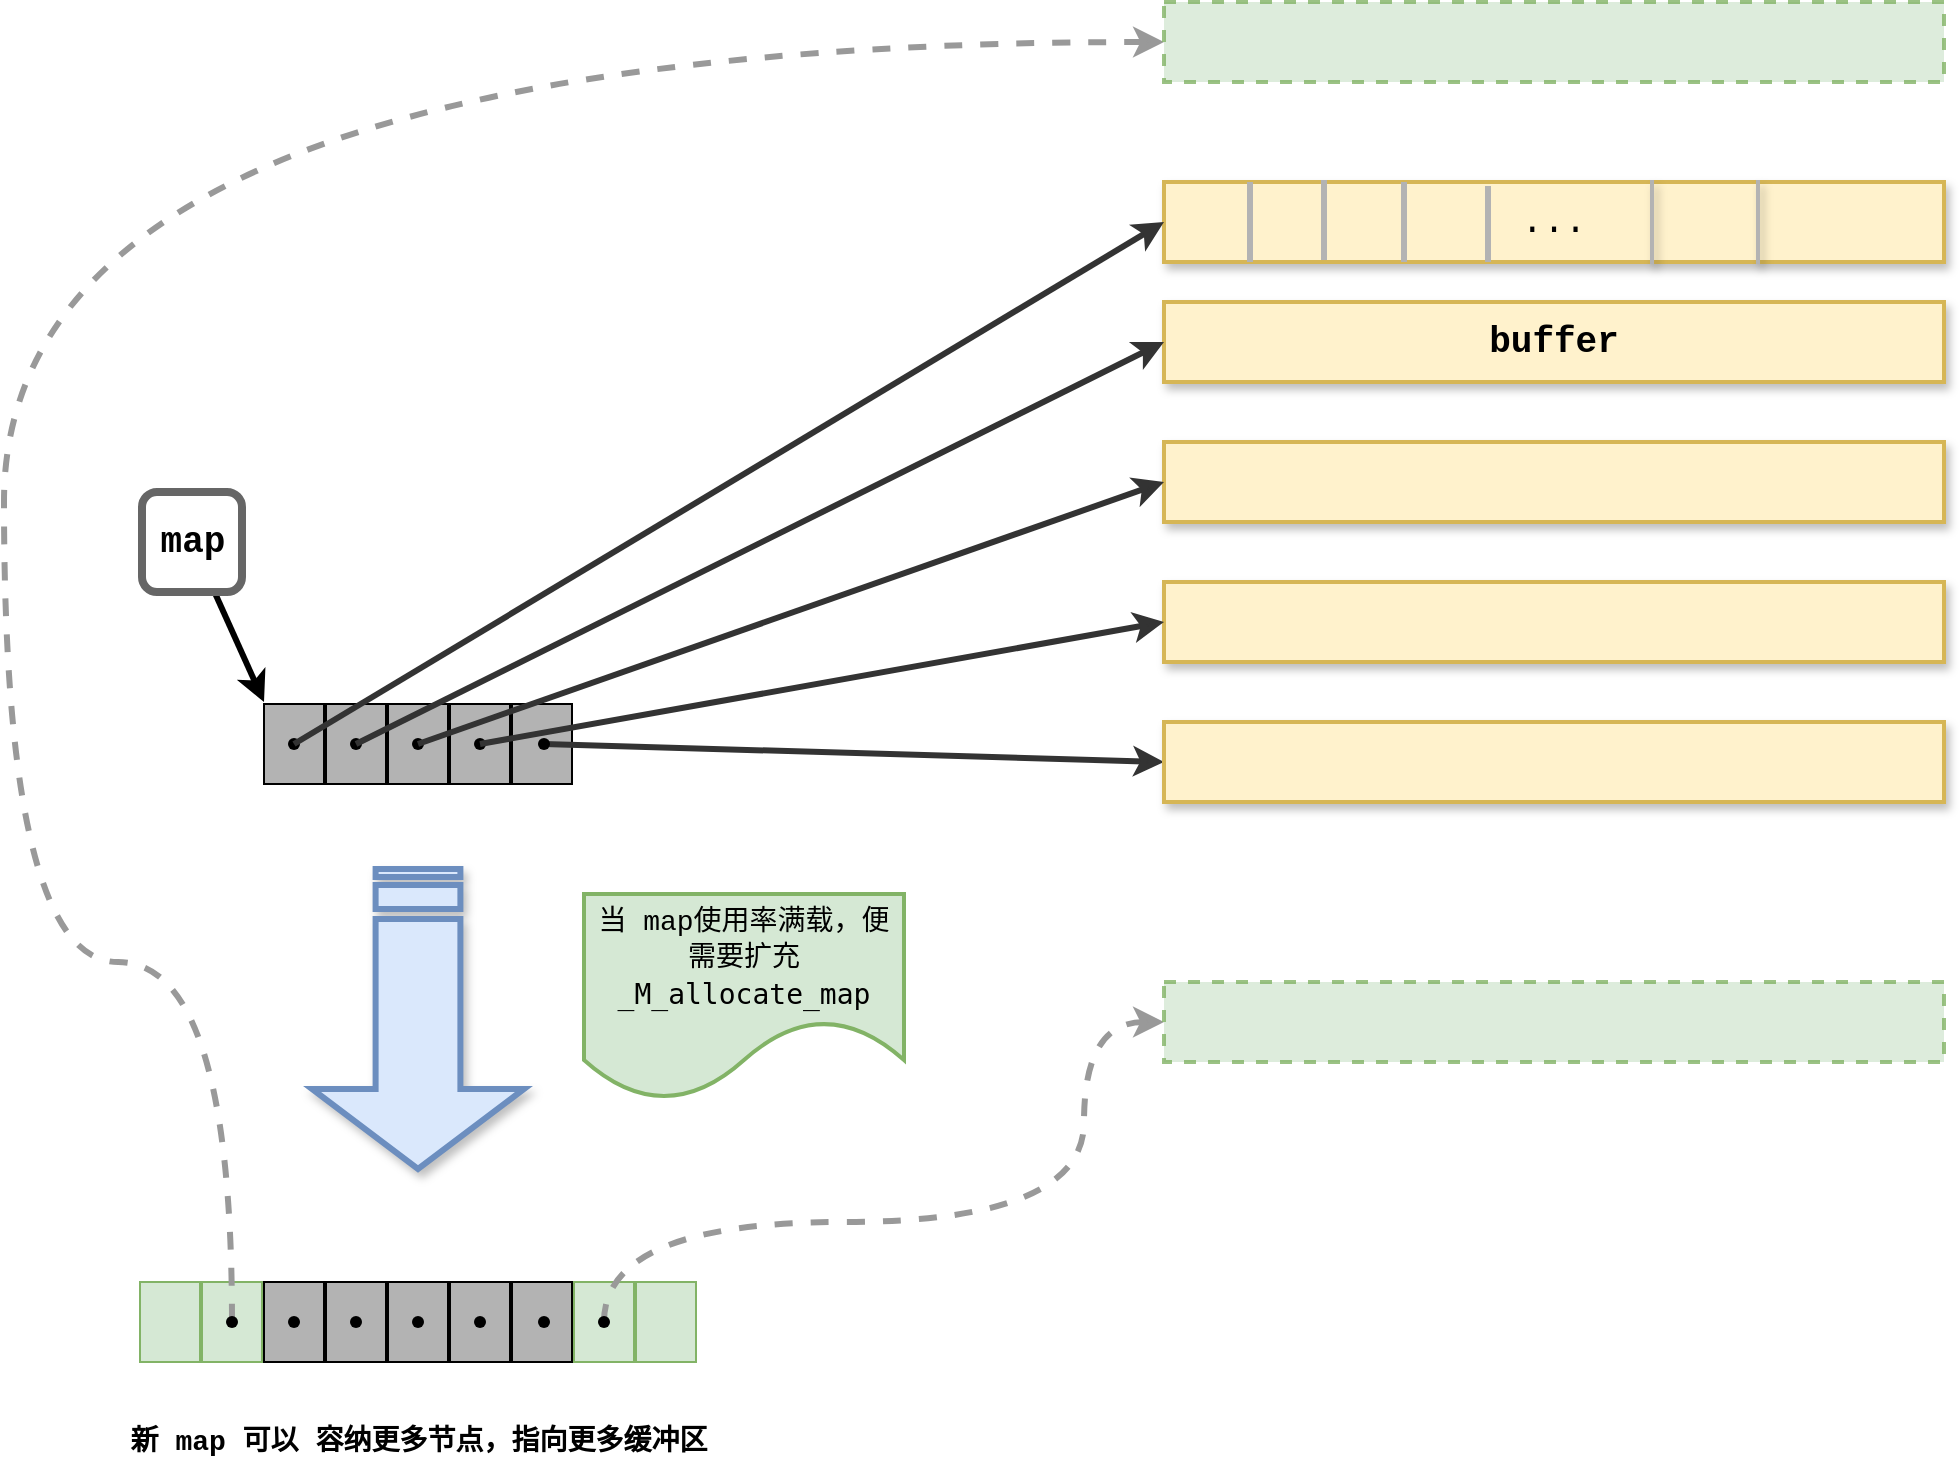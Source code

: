 <mxfile version="14.8.0" type="device"><diagram id="29K6t1o29U9dfSIRlV-H" name="第 1 页"><mxGraphModel dx="3062" dy="1523" grid="1" gridSize="10" guides="1" tooltips="1" connect="1" arrows="1" fold="1" page="1" pageScale="1" pageWidth="827" pageHeight="1169" math="0" shadow="0"><root><mxCell id="0"/><mxCell id="1" parent="0"/><mxCell id="rpM4dPozziQRS9JKogpu-34" value="" style="rounded=0;whiteSpace=wrap;html=1;comic=0;fillColor=#B3B3B3;gradientDirection=north;" parent="1" vertex="1"><mxGeometry x="80" y="971" width="30" height="40" as="geometry"/></mxCell><mxCell id="rpM4dPozziQRS9JKogpu-35" value="" style="shape=waypoint;sketch=0;fillStyle=solid;size=6;pointerEvents=1;points=[];resizable=0;rotatable=0;perimeter=centerPerimeter;snapToPoint=1;rounded=1;comic=0;fillColor=#B3B3B3;gradientDirection=north;" parent="1" vertex="1"><mxGeometry x="75" y="971" width="40" height="40" as="geometry"/></mxCell><mxCell id="rpM4dPozziQRS9JKogpu-36" value="" style="rounded=0;whiteSpace=wrap;html=1;comic=0;fillColor=#B3B3B3;gradientDirection=north;" parent="1" vertex="1"><mxGeometry x="111" y="971" width="30" height="40" as="geometry"/></mxCell><mxCell id="rpM4dPozziQRS9JKogpu-37" value="" style="shape=waypoint;sketch=0;fillStyle=solid;size=6;pointerEvents=1;points=[];resizable=0;rotatable=0;perimeter=centerPerimeter;snapToPoint=1;rounded=1;comic=0;fillColor=#B3B3B3;gradientDirection=north;" parent="1" vertex="1"><mxGeometry x="106" y="971" width="40" height="40" as="geometry"/></mxCell><mxCell id="rpM4dPozziQRS9JKogpu-38" value="" style="rounded=0;whiteSpace=wrap;html=1;comic=0;fillColor=#B3B3B3;gradientDirection=north;" parent="1" vertex="1"><mxGeometry x="142" y="971" width="30" height="40" as="geometry"/></mxCell><mxCell id="rpM4dPozziQRS9JKogpu-39" value="" style="shape=waypoint;sketch=0;fillStyle=solid;size=6;pointerEvents=1;points=[];resizable=0;rotatable=0;perimeter=centerPerimeter;snapToPoint=1;rounded=1;comic=0;fillColor=#B3B3B3;gradientDirection=north;" parent="1" vertex="1"><mxGeometry x="137" y="971" width="40" height="40" as="geometry"/></mxCell><mxCell id="rpM4dPozziQRS9JKogpu-40" value="" style="rounded=0;whiteSpace=wrap;html=1;comic=0;fillColor=#B3B3B3;gradientDirection=north;" parent="1" vertex="1"><mxGeometry x="173" y="971" width="30" height="40" as="geometry"/></mxCell><mxCell id="rpM4dPozziQRS9JKogpu-41" value="" style="shape=waypoint;sketch=0;fillStyle=solid;size=6;pointerEvents=1;points=[];resizable=0;rotatable=0;perimeter=centerPerimeter;snapToPoint=1;rounded=1;comic=0;fillColor=#B3B3B3;gradientDirection=north;" parent="1" vertex="1"><mxGeometry x="168" y="971" width="40" height="40" as="geometry"/></mxCell><mxCell id="rpM4dPozziQRS9JKogpu-42" value="" style="rounded=0;whiteSpace=wrap;html=1;comic=0;fillColor=#B3B3B3;gradientDirection=north;" parent="1" vertex="1"><mxGeometry x="204" y="971" width="30" height="40" as="geometry"/></mxCell><mxCell id="rpM4dPozziQRS9JKogpu-54" style="rounded=0;orthogonalLoop=1;jettySize=auto;html=1;entryX=0;entryY=0.5;entryDx=0;entryDy=0;strokeColor=#333333;strokeWidth=3;" parent="1" source="rpM4dPozziQRS9JKogpu-43" target="rpM4dPozziQRS9JKogpu-53" edge="1"><mxGeometry relative="1" as="geometry"/></mxCell><mxCell id="rpM4dPozziQRS9JKogpu-43" value="" style="shape=waypoint;sketch=0;fillStyle=solid;size=6;pointerEvents=1;points=[];resizable=0;rotatable=0;perimeter=centerPerimeter;snapToPoint=1;rounded=1;comic=0;fillColor=#B3B3B3;gradientDirection=north;" parent="1" vertex="1"><mxGeometry x="200" y="971" width="40" height="40" as="geometry"/></mxCell><mxCell id="rpM4dPozziQRS9JKogpu-45" value="&lt;b&gt;&lt;font face=&quot;Courier New&quot; style=&quot;font-size: 18px&quot;&gt;buffer&lt;/font&gt;&lt;/b&gt;" style="rounded=0;whiteSpace=wrap;html=1;comic=0;strokeWidth=2;fillColor=#fff2cc;strokeColor=#d6b656;shadow=1;" parent="1" vertex="1"><mxGeometry x="530" y="770" width="390" height="40" as="geometry"/></mxCell><mxCell id="rpM4dPozziQRS9JKogpu-49" value="" style="rounded=0;whiteSpace=wrap;html=1;comic=0;strokeWidth=2;fillColor=#fff2cc;strokeColor=#d6b656;shadow=1;" parent="1" vertex="1"><mxGeometry x="530" y="910" width="390" height="40" as="geometry"/></mxCell><mxCell id="rpM4dPozziQRS9JKogpu-50" value="" style="rounded=0;whiteSpace=wrap;html=1;comic=0;strokeWidth=2;fillColor=#fff2cc;strokeColor=#d6b656;shadow=1;" parent="1" vertex="1"><mxGeometry x="530" y="840" width="390" height="40" as="geometry"/></mxCell><mxCell id="rpM4dPozziQRS9JKogpu-52" value="&lt;font face=&quot;Courier New&quot; style=&quot;font-size: 18px&quot;&gt;...&lt;/font&gt;" style="rounded=0;whiteSpace=wrap;html=1;comic=0;strokeWidth=2;fillColor=#fff2cc;strokeColor=#d6b656;shadow=1;" parent="1" vertex="1"><mxGeometry x="530" y="710" width="390" height="40" as="geometry"/></mxCell><mxCell id="rpM4dPozziQRS9JKogpu-53" value="" style="rounded=0;whiteSpace=wrap;html=1;comic=0;strokeWidth=2;fillColor=#fff2cc;strokeColor=#d6b656;shadow=1;" parent="1" vertex="1"><mxGeometry x="530" y="980" width="390" height="40" as="geometry"/></mxCell><mxCell id="rpM4dPozziQRS9JKogpu-56" style="edgeStyle=none;rounded=0;orthogonalLoop=1;jettySize=auto;html=1;entryX=0;entryY=0.5;entryDx=0;entryDy=0;strokeColor=#333333;strokeWidth=3;" parent="1" source="rpM4dPozziQRS9JKogpu-39" target="rpM4dPozziQRS9JKogpu-50" edge="1"><mxGeometry relative="1" as="geometry"/></mxCell><mxCell id="rpM4dPozziQRS9JKogpu-55" style="edgeStyle=none;rounded=0;orthogonalLoop=1;jettySize=auto;html=1;entryX=0;entryY=0.5;entryDx=0;entryDy=0;strokeColor=#333333;strokeWidth=3;" parent="1" source="rpM4dPozziQRS9JKogpu-41" target="rpM4dPozziQRS9JKogpu-49" edge="1"><mxGeometry relative="1" as="geometry"/></mxCell><mxCell id="rpM4dPozziQRS9JKogpu-57" style="edgeStyle=none;rounded=0;orthogonalLoop=1;jettySize=auto;html=1;entryX=0;entryY=0.5;entryDx=0;entryDy=0;strokeColor=#333333;strokeWidth=3;" parent="1" source="rpM4dPozziQRS9JKogpu-37" edge="1"><mxGeometry relative="1" as="geometry"><mxPoint x="530" y="790" as="targetPoint"/></mxGeometry></mxCell><mxCell id="rpM4dPozziQRS9JKogpu-58" style="edgeStyle=none;rounded=0;orthogonalLoop=1;jettySize=auto;html=1;entryX=0;entryY=0.5;entryDx=0;entryDy=0;strokeColor=#333333;strokeWidth=3;" parent="1" source="rpM4dPozziQRS9JKogpu-35" target="rpM4dPozziQRS9JKogpu-52" edge="1"><mxGeometry relative="1" as="geometry"/></mxCell><mxCell id="rpM4dPozziQRS9JKogpu-59" value="" style="endArrow=none;html=1;strokeWidth=3;strokeColor=#B3B3B3;" parent="1" edge="1"><mxGeometry width="50" height="50" relative="1" as="geometry"><mxPoint x="573" y="750" as="sourcePoint"/><mxPoint x="573" y="710" as="targetPoint"/></mxGeometry></mxCell><mxCell id="rpM4dPozziQRS9JKogpu-60" value="" style="endArrow=none;html=1;strokeWidth=3;strokeColor=#B3B3B3;" parent="1" edge="1"><mxGeometry width="50" height="50" relative="1" as="geometry"><mxPoint x="610" y="749" as="sourcePoint"/><mxPoint x="610" y="709" as="targetPoint"/></mxGeometry></mxCell><mxCell id="rpM4dPozziQRS9JKogpu-61" value="" style="endArrow=none;html=1;strokeWidth=3;strokeColor=#B3B3B3;" parent="1" edge="1"><mxGeometry width="50" height="50" relative="1" as="geometry"><mxPoint x="650" y="750" as="sourcePoint"/><mxPoint x="650" y="710" as="targetPoint"/></mxGeometry></mxCell><mxCell id="rpM4dPozziQRS9JKogpu-62" value="" style="endArrow=none;html=1;strokeWidth=3;strokeColor=#B3B3B3;" parent="1" edge="1"><mxGeometry width="50" height="50" relative="1" as="geometry"><mxPoint x="692" y="750" as="sourcePoint"/><mxPoint x="692" y="712" as="targetPoint"/></mxGeometry></mxCell><mxCell id="rpM4dPozziQRS9JKogpu-64" style="rounded=0;orthogonalLoop=1;jettySize=auto;html=1;strokeWidth=3;" parent="1" source="rpM4dPozziQRS9JKogpu-63" edge="1"><mxGeometry relative="1" as="geometry"><mxPoint x="80" y="970" as="targetPoint"/></mxGeometry></mxCell><mxCell id="rpM4dPozziQRS9JKogpu-63" value="&lt;font face=&quot;Courier New&quot; style=&quot;font-size: 18px&quot;&gt;&lt;b&gt;&lt;br&gt;map&lt;br&gt;&lt;br&gt;&lt;/b&gt;&lt;/font&gt;" style="text;html=1;align=center;verticalAlign=middle;resizable=0;points=[];autosize=1;rounded=1;strokeColor=#666666;strokeWidth=4;" parent="1" vertex="1"><mxGeometry x="19" y="865" width="50" height="50" as="geometry"/></mxCell><mxCell id="rpM4dPozziQRS9JKogpu-65" value="" style="html=1;shadow=1;dashed=0;align=center;verticalAlign=middle;shape=mxgraph.arrows2.stripedArrow;dy=0.6;dx=40;notch=25;rounded=1;comic=0;strokeWidth=3;fillColor=#dae8fc;rotation=90;strokeColor=#6c8ebf;" parent="1" vertex="1"><mxGeometry x="82" y="1075.5" width="150" height="106" as="geometry"/></mxCell><mxCell id="rpM4dPozziQRS9JKogpu-66" value="" style="shape=partialRectangle;whiteSpace=wrap;html=1;top=0;bottom=0;fillColor=none;rounded=1;shadow=1;comic=0;strokeWidth=2;strokeColor=#B3B3B3;" parent="1" vertex="1"><mxGeometry x="774" y="710" width="53" height="40" as="geometry"/></mxCell><mxCell id="rpM4dPozziQRS9JKogpu-69" value="&lt;p style=&quot;line-height: 150%&quot;&gt;&lt;font face=&quot;Courier New&quot; style=&quot;font-size: 14px&quot;&gt;当 map使用率满载，便需要扩充&lt;/font&gt;&lt;span style=&quot;font-family: &amp;#34;monaco&amp;#34; , &amp;#34;droid sans mono&amp;#34; , monospace , monospace , &amp;#34;droid sans fallback&amp;#34; ; font-size: 14px&quot;&gt;_M_allocate_map&lt;/span&gt;&lt;/p&gt;" style="shape=document;whiteSpace=wrap;html=1;boundedLbl=1;rounded=1;shadow=0;comic=0;strokeColor=#82b366;strokeWidth=2;fillColor=#d5e8d4;sketch=0;size=0.388;" parent="1" vertex="1"><mxGeometry x="240" y="1066" width="160" height="103" as="geometry"/></mxCell><mxCell id="rpM4dPozziQRS9JKogpu-70" value="" style="rounded=0;whiteSpace=wrap;html=1;comic=0;fillColor=#B3B3B3;gradientDirection=north;" parent="1" vertex="1"><mxGeometry x="80" y="1260" width="30" height="40" as="geometry"/></mxCell><mxCell id="rpM4dPozziQRS9JKogpu-71" value="" style="shape=waypoint;sketch=0;fillStyle=solid;size=6;pointerEvents=1;points=[];resizable=0;rotatable=0;perimeter=centerPerimeter;snapToPoint=1;rounded=1;comic=0;fillColor=#B3B3B3;gradientDirection=north;" parent="1" vertex="1"><mxGeometry x="75" y="1260" width="40" height="40" as="geometry"/></mxCell><mxCell id="rpM4dPozziQRS9JKogpu-72" value="" style="rounded=0;whiteSpace=wrap;html=1;comic=0;fillColor=#B3B3B3;gradientDirection=north;" parent="1" vertex="1"><mxGeometry x="111" y="1260" width="30" height="40" as="geometry"/></mxCell><mxCell id="rpM4dPozziQRS9JKogpu-73" value="" style="shape=waypoint;sketch=0;fillStyle=solid;size=6;pointerEvents=1;points=[];resizable=0;rotatable=0;perimeter=centerPerimeter;snapToPoint=1;rounded=1;comic=0;fillColor=#B3B3B3;gradientDirection=north;" parent="1" vertex="1"><mxGeometry x="106" y="1260" width="40" height="40" as="geometry"/></mxCell><mxCell id="rpM4dPozziQRS9JKogpu-74" value="" style="rounded=0;whiteSpace=wrap;html=1;comic=0;fillColor=#B3B3B3;gradientDirection=north;" parent="1" vertex="1"><mxGeometry x="142" y="1260" width="30" height="40" as="geometry"/></mxCell><mxCell id="rpM4dPozziQRS9JKogpu-75" value="" style="shape=waypoint;sketch=0;fillStyle=solid;size=6;pointerEvents=1;points=[];resizable=0;rotatable=0;perimeter=centerPerimeter;snapToPoint=1;rounded=1;comic=0;fillColor=#B3B3B3;gradientDirection=north;" parent="1" vertex="1"><mxGeometry x="137" y="1260" width="40" height="40" as="geometry"/></mxCell><mxCell id="rpM4dPozziQRS9JKogpu-76" value="" style="rounded=0;whiteSpace=wrap;html=1;comic=0;fillColor=#B3B3B3;gradientDirection=north;" parent="1" vertex="1"><mxGeometry x="173" y="1260" width="30" height="40" as="geometry"/></mxCell><mxCell id="rpM4dPozziQRS9JKogpu-77" value="" style="shape=waypoint;sketch=0;fillStyle=solid;size=6;pointerEvents=1;points=[];resizable=0;rotatable=0;perimeter=centerPerimeter;snapToPoint=1;rounded=1;comic=0;fillColor=#B3B3B3;gradientDirection=north;" parent="1" vertex="1"><mxGeometry x="168" y="1260" width="40" height="40" as="geometry"/></mxCell><mxCell id="rpM4dPozziQRS9JKogpu-78" value="" style="rounded=0;whiteSpace=wrap;html=1;comic=0;fillColor=#B3B3B3;gradientDirection=north;" parent="1" vertex="1"><mxGeometry x="204" y="1260" width="30" height="40" as="geometry"/></mxCell><mxCell id="rpM4dPozziQRS9JKogpu-79" value="" style="shape=waypoint;sketch=0;fillStyle=solid;size=6;pointerEvents=1;points=[];resizable=0;rotatable=0;perimeter=centerPerimeter;snapToPoint=1;rounded=1;comic=0;fillColor=#B3B3B3;gradientDirection=north;" parent="1" vertex="1"><mxGeometry x="200" y="1260" width="40" height="40" as="geometry"/></mxCell><mxCell id="rpM4dPozziQRS9JKogpu-80" value="" style="rounded=0;whiteSpace=wrap;html=1;comic=0;gradientDirection=north;fillColor=#d5e8d4;strokeColor=#82b366;" parent="1" vertex="1"><mxGeometry x="235" y="1260" width="30" height="40" as="geometry"/></mxCell><mxCell id="rpM4dPozziQRS9JKogpu-81" value="" style="rounded=0;whiteSpace=wrap;html=1;comic=0;gradientDirection=north;fillColor=#d5e8d4;strokeColor=#82b366;" parent="1" vertex="1"><mxGeometry x="266" y="1260" width="30" height="40" as="geometry"/></mxCell><mxCell id="rpM4dPozziQRS9JKogpu-82" value="" style="rounded=0;whiteSpace=wrap;html=1;comic=0;gradientDirection=north;fillColor=#d5e8d4;strokeColor=#82b366;" parent="1" vertex="1"><mxGeometry x="18" y="1260" width="30" height="40" as="geometry"/></mxCell><mxCell id="rpM4dPozziQRS9JKogpu-83" value="" style="rounded=0;whiteSpace=wrap;html=1;comic=0;gradientDirection=north;fillColor=#d5e8d4;strokeColor=#82b366;" parent="1" vertex="1"><mxGeometry x="49" y="1260" width="30" height="40" as="geometry"/></mxCell><mxCell id="rpM4dPozziQRS9JKogpu-89" style="edgeStyle=orthogonalEdgeStyle;rounded=0;orthogonalLoop=1;jettySize=auto;html=1;entryX=0;entryY=0.5;entryDx=0;entryDy=0;strokeWidth=3;curved=1;fillColor=#d5e8d4;dashed=1;strokeColor=#999999;" parent="1" source="rpM4dPozziQRS9JKogpu-84" target="rpM4dPozziQRS9JKogpu-86" edge="1"><mxGeometry relative="1" as="geometry"><Array as="points"><mxPoint x="250" y="1230"/><mxPoint x="490" y="1230"/><mxPoint x="490" y="1130"/></Array></mxGeometry></mxCell><mxCell id="rpM4dPozziQRS9JKogpu-84" value="" style="shape=waypoint;sketch=0;fillStyle=solid;size=6;pointerEvents=1;points=[];resizable=0;rotatable=0;perimeter=centerPerimeter;snapToPoint=1;rounded=1;comic=0;fillColor=#B3B3B3;gradientDirection=north;" parent="1" vertex="1"><mxGeometry x="230" y="1260" width="40" height="40" as="geometry"/></mxCell><mxCell id="rpM4dPozziQRS9JKogpu-90" style="edgeStyle=orthogonalEdgeStyle;rounded=0;orthogonalLoop=1;jettySize=auto;html=1;entryX=0;entryY=0.5;entryDx=0;entryDy=0;strokeWidth=3;curved=1;fillColor=#d5e8d4;dashed=1;strokeColor=#999999;" parent="1" source="rpM4dPozziQRS9JKogpu-85" target="rpM4dPozziQRS9JKogpu-88" edge="1"><mxGeometry relative="1" as="geometry"><Array as="points"><mxPoint x="64" y="1100"/><mxPoint x="-50" y="1100"/><mxPoint x="-50" y="640"/></Array></mxGeometry></mxCell><mxCell id="rpM4dPozziQRS9JKogpu-85" value="" style="shape=waypoint;sketch=0;fillStyle=solid;size=6;pointerEvents=1;points=[];resizable=0;rotatable=0;perimeter=centerPerimeter;snapToPoint=1;rounded=1;comic=0;fillColor=#B3B3B3;gradientDirection=north;" parent="1" vertex="1"><mxGeometry x="44" y="1260" width="40" height="40" as="geometry"/></mxCell><mxCell id="rpM4dPozziQRS9JKogpu-86" value="" style="rounded=0;whiteSpace=wrap;html=1;comic=0;strokeWidth=2;fillColor=#d5e8d4;strokeColor=#82b366;shadow=0;opacity=80;dashed=1;" parent="1" vertex="1"><mxGeometry x="530" y="1110" width="390" height="40" as="geometry"/></mxCell><mxCell id="rpM4dPozziQRS9JKogpu-88" value="" style="rounded=0;whiteSpace=wrap;html=1;comic=0;strokeWidth=2;fillColor=#d5e8d4;strokeColor=#82b366;shadow=0;opacity=80;dashed=1;" parent="1" vertex="1"><mxGeometry x="530" y="620" width="390" height="40" as="geometry"/></mxCell><mxCell id="rpM4dPozziQRS9JKogpu-91" value="&lt;font style=&quot;font-size: 14px&quot; face=&quot;Courier New&quot;&gt;&lt;b&gt;新 map 可以 容纳更多节点，指向更多缓冲区&lt;/b&gt;&lt;/font&gt;" style="text;html=1;align=center;verticalAlign=middle;resizable=0;points=[];autosize=1;strokeColor=none;" parent="1" vertex="1"><mxGeometry x="7" y="1330" width="300" height="20" as="geometry"/></mxCell></root></mxGraphModel></diagram></mxfile>